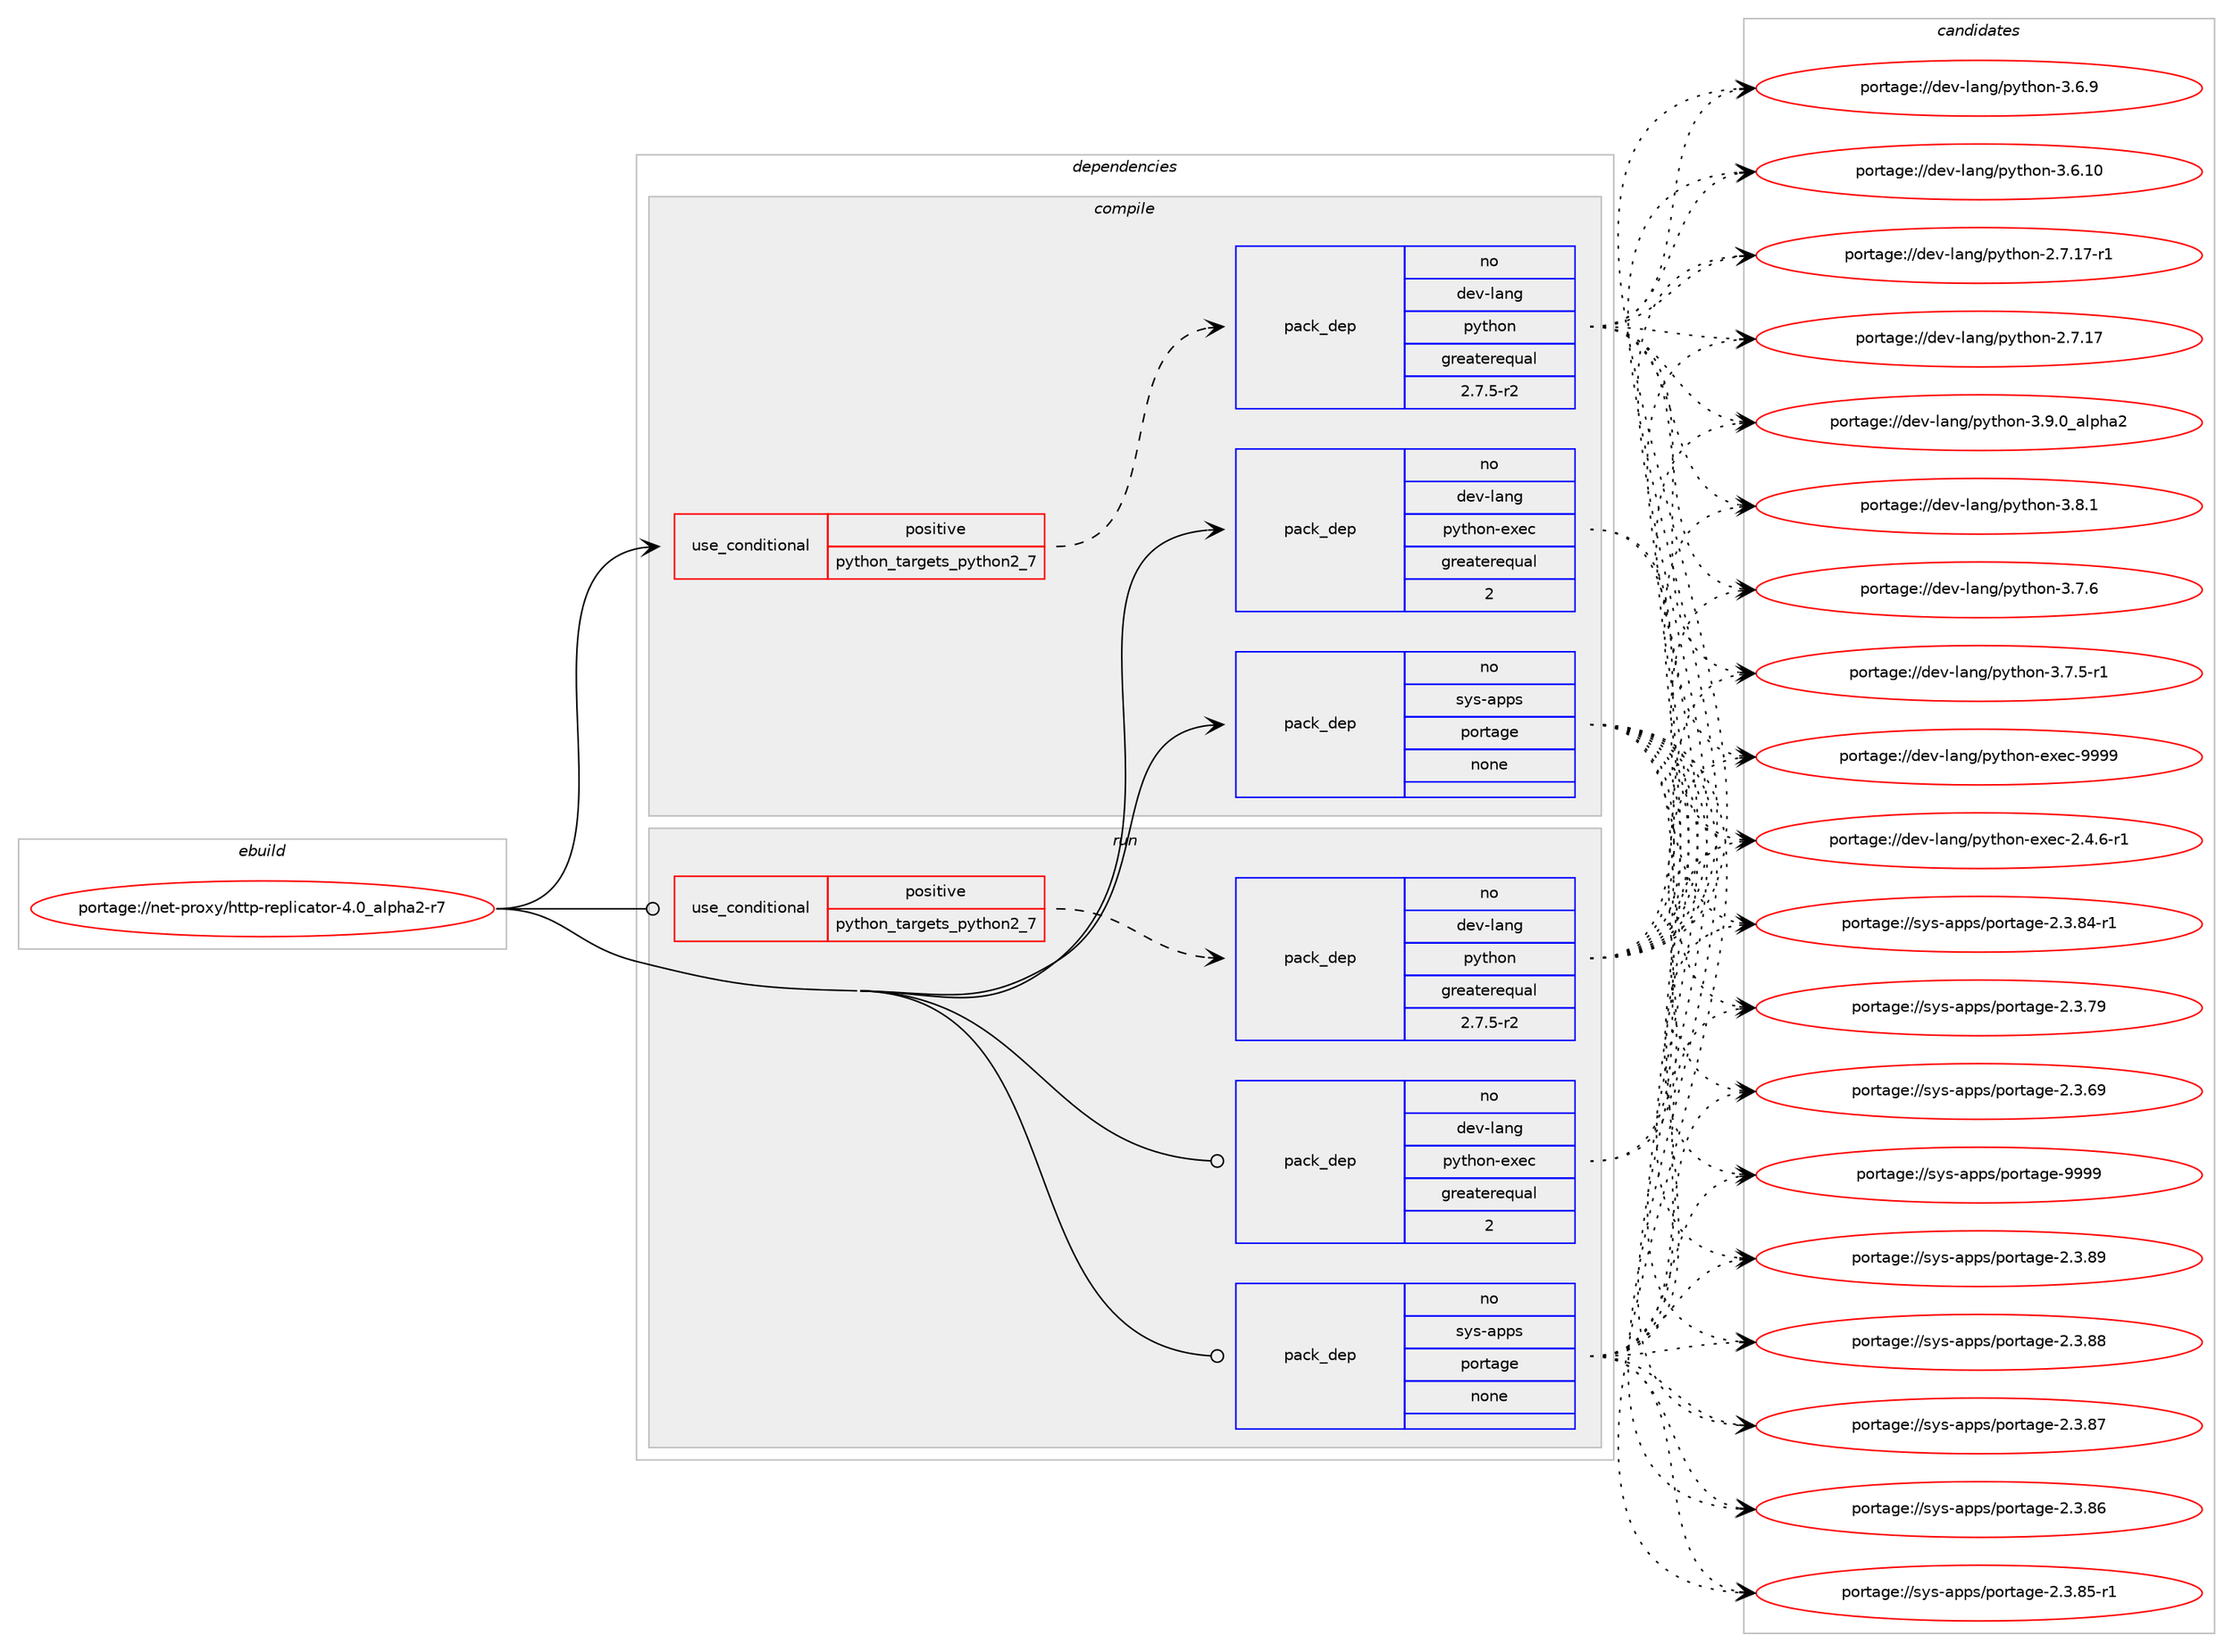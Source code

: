 digraph prolog {

# *************
# Graph options
# *************

newrank=true;
concentrate=true;
compound=true;
graph [rankdir=LR,fontname=Helvetica,fontsize=10,ranksep=1.5];#, ranksep=2.5, nodesep=0.2];
edge  [arrowhead=vee];
node  [fontname=Helvetica,fontsize=10];

# **********
# The ebuild
# **********

subgraph cluster_leftcol {
color=gray;
rank=same;
label=<<i>ebuild</i>>;
id [label="portage://net-proxy/http-replicator-4.0_alpha2-r7", color=red, width=4, href="../net-proxy/http-replicator-4.0_alpha2-r7.svg"];
}

# ****************
# The dependencies
# ****************

subgraph cluster_midcol {
color=gray;
label=<<i>dependencies</i>>;
subgraph cluster_compile {
fillcolor="#eeeeee";
style=filled;
label=<<i>compile</i>>;
subgraph cond23481 {
dependency118748 [label=<<TABLE BORDER="0" CELLBORDER="1" CELLSPACING="0" CELLPADDING="4"><TR><TD ROWSPAN="3" CELLPADDING="10">use_conditional</TD></TR><TR><TD>positive</TD></TR><TR><TD>python_targets_python2_7</TD></TR></TABLE>>, shape=none, color=red];
subgraph pack93337 {
dependency118749 [label=<<TABLE BORDER="0" CELLBORDER="1" CELLSPACING="0" CELLPADDING="4" WIDTH="220"><TR><TD ROWSPAN="6" CELLPADDING="30">pack_dep</TD></TR><TR><TD WIDTH="110">no</TD></TR><TR><TD>dev-lang</TD></TR><TR><TD>python</TD></TR><TR><TD>greaterequal</TD></TR><TR><TD>2.7.5-r2</TD></TR></TABLE>>, shape=none, color=blue];
}
dependency118748:e -> dependency118749:w [weight=20,style="dashed",arrowhead="vee"];
}
id:e -> dependency118748:w [weight=20,style="solid",arrowhead="vee"];
subgraph pack93338 {
dependency118750 [label=<<TABLE BORDER="0" CELLBORDER="1" CELLSPACING="0" CELLPADDING="4" WIDTH="220"><TR><TD ROWSPAN="6" CELLPADDING="30">pack_dep</TD></TR><TR><TD WIDTH="110">no</TD></TR><TR><TD>dev-lang</TD></TR><TR><TD>python-exec</TD></TR><TR><TD>greaterequal</TD></TR><TR><TD>2</TD></TR></TABLE>>, shape=none, color=blue];
}
id:e -> dependency118750:w [weight=20,style="solid",arrowhead="vee"];
subgraph pack93339 {
dependency118751 [label=<<TABLE BORDER="0" CELLBORDER="1" CELLSPACING="0" CELLPADDING="4" WIDTH="220"><TR><TD ROWSPAN="6" CELLPADDING="30">pack_dep</TD></TR><TR><TD WIDTH="110">no</TD></TR><TR><TD>sys-apps</TD></TR><TR><TD>portage</TD></TR><TR><TD>none</TD></TR><TR><TD></TD></TR></TABLE>>, shape=none, color=blue];
}
id:e -> dependency118751:w [weight=20,style="solid",arrowhead="vee"];
}
subgraph cluster_compileandrun {
fillcolor="#eeeeee";
style=filled;
label=<<i>compile and run</i>>;
}
subgraph cluster_run {
fillcolor="#eeeeee";
style=filled;
label=<<i>run</i>>;
subgraph cond23482 {
dependency118752 [label=<<TABLE BORDER="0" CELLBORDER="1" CELLSPACING="0" CELLPADDING="4"><TR><TD ROWSPAN="3" CELLPADDING="10">use_conditional</TD></TR><TR><TD>positive</TD></TR><TR><TD>python_targets_python2_7</TD></TR></TABLE>>, shape=none, color=red];
subgraph pack93340 {
dependency118753 [label=<<TABLE BORDER="0" CELLBORDER="1" CELLSPACING="0" CELLPADDING="4" WIDTH="220"><TR><TD ROWSPAN="6" CELLPADDING="30">pack_dep</TD></TR><TR><TD WIDTH="110">no</TD></TR><TR><TD>dev-lang</TD></TR><TR><TD>python</TD></TR><TR><TD>greaterequal</TD></TR><TR><TD>2.7.5-r2</TD></TR></TABLE>>, shape=none, color=blue];
}
dependency118752:e -> dependency118753:w [weight=20,style="dashed",arrowhead="vee"];
}
id:e -> dependency118752:w [weight=20,style="solid",arrowhead="odot"];
subgraph pack93341 {
dependency118754 [label=<<TABLE BORDER="0" CELLBORDER="1" CELLSPACING="0" CELLPADDING="4" WIDTH="220"><TR><TD ROWSPAN="6" CELLPADDING="30">pack_dep</TD></TR><TR><TD WIDTH="110">no</TD></TR><TR><TD>dev-lang</TD></TR><TR><TD>python-exec</TD></TR><TR><TD>greaterequal</TD></TR><TR><TD>2</TD></TR></TABLE>>, shape=none, color=blue];
}
id:e -> dependency118754:w [weight=20,style="solid",arrowhead="odot"];
subgraph pack93342 {
dependency118755 [label=<<TABLE BORDER="0" CELLBORDER="1" CELLSPACING="0" CELLPADDING="4" WIDTH="220"><TR><TD ROWSPAN="6" CELLPADDING="30">pack_dep</TD></TR><TR><TD WIDTH="110">no</TD></TR><TR><TD>sys-apps</TD></TR><TR><TD>portage</TD></TR><TR><TD>none</TD></TR><TR><TD></TD></TR></TABLE>>, shape=none, color=blue];
}
id:e -> dependency118755:w [weight=20,style="solid",arrowhead="odot"];
}
}

# **************
# The candidates
# **************

subgraph cluster_choices {
rank=same;
color=gray;
label=<<i>candidates</i>>;

subgraph choice93337 {
color=black;
nodesep=1;
choice10010111845108971101034711212111610411111045514657464895971081121049750 [label="portage://dev-lang/python-3.9.0_alpha2", color=red, width=4,href="../dev-lang/python-3.9.0_alpha2.svg"];
choice100101118451089711010347112121116104111110455146564649 [label="portage://dev-lang/python-3.8.1", color=red, width=4,href="../dev-lang/python-3.8.1.svg"];
choice100101118451089711010347112121116104111110455146554654 [label="portage://dev-lang/python-3.7.6", color=red, width=4,href="../dev-lang/python-3.7.6.svg"];
choice1001011184510897110103471121211161041111104551465546534511449 [label="portage://dev-lang/python-3.7.5-r1", color=red, width=4,href="../dev-lang/python-3.7.5-r1.svg"];
choice100101118451089711010347112121116104111110455146544657 [label="portage://dev-lang/python-3.6.9", color=red, width=4,href="../dev-lang/python-3.6.9.svg"];
choice10010111845108971101034711212111610411111045514654464948 [label="portage://dev-lang/python-3.6.10", color=red, width=4,href="../dev-lang/python-3.6.10.svg"];
choice100101118451089711010347112121116104111110455046554649554511449 [label="portage://dev-lang/python-2.7.17-r1", color=red, width=4,href="../dev-lang/python-2.7.17-r1.svg"];
choice10010111845108971101034711212111610411111045504655464955 [label="portage://dev-lang/python-2.7.17", color=red, width=4,href="../dev-lang/python-2.7.17.svg"];
dependency118749:e -> choice10010111845108971101034711212111610411111045514657464895971081121049750:w [style=dotted,weight="100"];
dependency118749:e -> choice100101118451089711010347112121116104111110455146564649:w [style=dotted,weight="100"];
dependency118749:e -> choice100101118451089711010347112121116104111110455146554654:w [style=dotted,weight="100"];
dependency118749:e -> choice1001011184510897110103471121211161041111104551465546534511449:w [style=dotted,weight="100"];
dependency118749:e -> choice100101118451089711010347112121116104111110455146544657:w [style=dotted,weight="100"];
dependency118749:e -> choice10010111845108971101034711212111610411111045514654464948:w [style=dotted,weight="100"];
dependency118749:e -> choice100101118451089711010347112121116104111110455046554649554511449:w [style=dotted,weight="100"];
dependency118749:e -> choice10010111845108971101034711212111610411111045504655464955:w [style=dotted,weight="100"];
}
subgraph choice93338 {
color=black;
nodesep=1;
choice10010111845108971101034711212111610411111045101120101994557575757 [label="portage://dev-lang/python-exec-9999", color=red, width=4,href="../dev-lang/python-exec-9999.svg"];
choice10010111845108971101034711212111610411111045101120101994550465246544511449 [label="portage://dev-lang/python-exec-2.4.6-r1", color=red, width=4,href="../dev-lang/python-exec-2.4.6-r1.svg"];
dependency118750:e -> choice10010111845108971101034711212111610411111045101120101994557575757:w [style=dotted,weight="100"];
dependency118750:e -> choice10010111845108971101034711212111610411111045101120101994550465246544511449:w [style=dotted,weight="100"];
}
subgraph choice93339 {
color=black;
nodesep=1;
choice115121115459711211211547112111114116971031014557575757 [label="portage://sys-apps/portage-9999", color=red, width=4,href="../sys-apps/portage-9999.svg"];
choice1151211154597112112115471121111141169710310145504651465657 [label="portage://sys-apps/portage-2.3.89", color=red, width=4,href="../sys-apps/portage-2.3.89.svg"];
choice1151211154597112112115471121111141169710310145504651465656 [label="portage://sys-apps/portage-2.3.88", color=red, width=4,href="../sys-apps/portage-2.3.88.svg"];
choice1151211154597112112115471121111141169710310145504651465655 [label="portage://sys-apps/portage-2.3.87", color=red, width=4,href="../sys-apps/portage-2.3.87.svg"];
choice1151211154597112112115471121111141169710310145504651465654 [label="portage://sys-apps/portage-2.3.86", color=red, width=4,href="../sys-apps/portage-2.3.86.svg"];
choice11512111545971121121154711211111411697103101455046514656534511449 [label="portage://sys-apps/portage-2.3.85-r1", color=red, width=4,href="../sys-apps/portage-2.3.85-r1.svg"];
choice11512111545971121121154711211111411697103101455046514656524511449 [label="portage://sys-apps/portage-2.3.84-r1", color=red, width=4,href="../sys-apps/portage-2.3.84-r1.svg"];
choice1151211154597112112115471121111141169710310145504651465557 [label="portage://sys-apps/portage-2.3.79", color=red, width=4,href="../sys-apps/portage-2.3.79.svg"];
choice1151211154597112112115471121111141169710310145504651465457 [label="portage://sys-apps/portage-2.3.69", color=red, width=4,href="../sys-apps/portage-2.3.69.svg"];
dependency118751:e -> choice115121115459711211211547112111114116971031014557575757:w [style=dotted,weight="100"];
dependency118751:e -> choice1151211154597112112115471121111141169710310145504651465657:w [style=dotted,weight="100"];
dependency118751:e -> choice1151211154597112112115471121111141169710310145504651465656:w [style=dotted,weight="100"];
dependency118751:e -> choice1151211154597112112115471121111141169710310145504651465655:w [style=dotted,weight="100"];
dependency118751:e -> choice1151211154597112112115471121111141169710310145504651465654:w [style=dotted,weight="100"];
dependency118751:e -> choice11512111545971121121154711211111411697103101455046514656534511449:w [style=dotted,weight="100"];
dependency118751:e -> choice11512111545971121121154711211111411697103101455046514656524511449:w [style=dotted,weight="100"];
dependency118751:e -> choice1151211154597112112115471121111141169710310145504651465557:w [style=dotted,weight="100"];
dependency118751:e -> choice1151211154597112112115471121111141169710310145504651465457:w [style=dotted,weight="100"];
}
subgraph choice93340 {
color=black;
nodesep=1;
choice10010111845108971101034711212111610411111045514657464895971081121049750 [label="portage://dev-lang/python-3.9.0_alpha2", color=red, width=4,href="../dev-lang/python-3.9.0_alpha2.svg"];
choice100101118451089711010347112121116104111110455146564649 [label="portage://dev-lang/python-3.8.1", color=red, width=4,href="../dev-lang/python-3.8.1.svg"];
choice100101118451089711010347112121116104111110455146554654 [label="portage://dev-lang/python-3.7.6", color=red, width=4,href="../dev-lang/python-3.7.6.svg"];
choice1001011184510897110103471121211161041111104551465546534511449 [label="portage://dev-lang/python-3.7.5-r1", color=red, width=4,href="../dev-lang/python-3.7.5-r1.svg"];
choice100101118451089711010347112121116104111110455146544657 [label="portage://dev-lang/python-3.6.9", color=red, width=4,href="../dev-lang/python-3.6.9.svg"];
choice10010111845108971101034711212111610411111045514654464948 [label="portage://dev-lang/python-3.6.10", color=red, width=4,href="../dev-lang/python-3.6.10.svg"];
choice100101118451089711010347112121116104111110455046554649554511449 [label="portage://dev-lang/python-2.7.17-r1", color=red, width=4,href="../dev-lang/python-2.7.17-r1.svg"];
choice10010111845108971101034711212111610411111045504655464955 [label="portage://dev-lang/python-2.7.17", color=red, width=4,href="../dev-lang/python-2.7.17.svg"];
dependency118753:e -> choice10010111845108971101034711212111610411111045514657464895971081121049750:w [style=dotted,weight="100"];
dependency118753:e -> choice100101118451089711010347112121116104111110455146564649:w [style=dotted,weight="100"];
dependency118753:e -> choice100101118451089711010347112121116104111110455146554654:w [style=dotted,weight="100"];
dependency118753:e -> choice1001011184510897110103471121211161041111104551465546534511449:w [style=dotted,weight="100"];
dependency118753:e -> choice100101118451089711010347112121116104111110455146544657:w [style=dotted,weight="100"];
dependency118753:e -> choice10010111845108971101034711212111610411111045514654464948:w [style=dotted,weight="100"];
dependency118753:e -> choice100101118451089711010347112121116104111110455046554649554511449:w [style=dotted,weight="100"];
dependency118753:e -> choice10010111845108971101034711212111610411111045504655464955:w [style=dotted,weight="100"];
}
subgraph choice93341 {
color=black;
nodesep=1;
choice10010111845108971101034711212111610411111045101120101994557575757 [label="portage://dev-lang/python-exec-9999", color=red, width=4,href="../dev-lang/python-exec-9999.svg"];
choice10010111845108971101034711212111610411111045101120101994550465246544511449 [label="portage://dev-lang/python-exec-2.4.6-r1", color=red, width=4,href="../dev-lang/python-exec-2.4.6-r1.svg"];
dependency118754:e -> choice10010111845108971101034711212111610411111045101120101994557575757:w [style=dotted,weight="100"];
dependency118754:e -> choice10010111845108971101034711212111610411111045101120101994550465246544511449:w [style=dotted,weight="100"];
}
subgraph choice93342 {
color=black;
nodesep=1;
choice115121115459711211211547112111114116971031014557575757 [label="portage://sys-apps/portage-9999", color=red, width=4,href="../sys-apps/portage-9999.svg"];
choice1151211154597112112115471121111141169710310145504651465657 [label="portage://sys-apps/portage-2.3.89", color=red, width=4,href="../sys-apps/portage-2.3.89.svg"];
choice1151211154597112112115471121111141169710310145504651465656 [label="portage://sys-apps/portage-2.3.88", color=red, width=4,href="../sys-apps/portage-2.3.88.svg"];
choice1151211154597112112115471121111141169710310145504651465655 [label="portage://sys-apps/portage-2.3.87", color=red, width=4,href="../sys-apps/portage-2.3.87.svg"];
choice1151211154597112112115471121111141169710310145504651465654 [label="portage://sys-apps/portage-2.3.86", color=red, width=4,href="../sys-apps/portage-2.3.86.svg"];
choice11512111545971121121154711211111411697103101455046514656534511449 [label="portage://sys-apps/portage-2.3.85-r1", color=red, width=4,href="../sys-apps/portage-2.3.85-r1.svg"];
choice11512111545971121121154711211111411697103101455046514656524511449 [label="portage://sys-apps/portage-2.3.84-r1", color=red, width=4,href="../sys-apps/portage-2.3.84-r1.svg"];
choice1151211154597112112115471121111141169710310145504651465557 [label="portage://sys-apps/portage-2.3.79", color=red, width=4,href="../sys-apps/portage-2.3.79.svg"];
choice1151211154597112112115471121111141169710310145504651465457 [label="portage://sys-apps/portage-2.3.69", color=red, width=4,href="../sys-apps/portage-2.3.69.svg"];
dependency118755:e -> choice115121115459711211211547112111114116971031014557575757:w [style=dotted,weight="100"];
dependency118755:e -> choice1151211154597112112115471121111141169710310145504651465657:w [style=dotted,weight="100"];
dependency118755:e -> choice1151211154597112112115471121111141169710310145504651465656:w [style=dotted,weight="100"];
dependency118755:e -> choice1151211154597112112115471121111141169710310145504651465655:w [style=dotted,weight="100"];
dependency118755:e -> choice1151211154597112112115471121111141169710310145504651465654:w [style=dotted,weight="100"];
dependency118755:e -> choice11512111545971121121154711211111411697103101455046514656534511449:w [style=dotted,weight="100"];
dependency118755:e -> choice11512111545971121121154711211111411697103101455046514656524511449:w [style=dotted,weight="100"];
dependency118755:e -> choice1151211154597112112115471121111141169710310145504651465557:w [style=dotted,weight="100"];
dependency118755:e -> choice1151211154597112112115471121111141169710310145504651465457:w [style=dotted,weight="100"];
}
}

}
